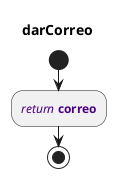 @startuml
title darCorreo
start
:<color:INDIGO><i>return</i></color> <color:INDIGO><b>correo</b></color>;
stop
@enduml

